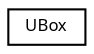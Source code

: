 digraph "Graphical Class Hierarchy"
{
  edge [fontname="Sans",fontsize="8",labelfontname="Sans",labelfontsize="8"];
  node [fontname="Sans",fontsize="8",shape=record];
  rankdir="LR";
  Node1 [label="UBox",height=0.2,width=0.4,color="black", fillcolor="white", style="filled",URL="$struct_u_box.html"];
}
